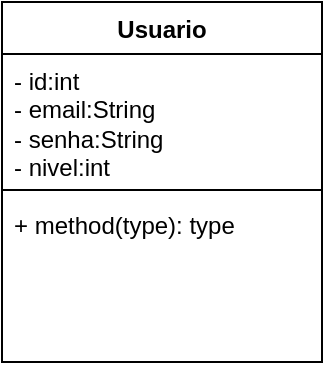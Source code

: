 <mxfile version="21.6.6" type="device">
  <diagram name="Página-1" id="gUMzxH2Ic0IWFKo4zoRV">
    <mxGraphModel dx="1674" dy="758" grid="1" gridSize="10" guides="1" tooltips="1" connect="1" arrows="1" fold="1" page="1" pageScale="1" pageWidth="827" pageHeight="1169" math="0" shadow="0">
      <root>
        <mxCell id="0" />
        <mxCell id="1" parent="0" />
        <mxCell id="h9uyjA-Rytjo3PPvnA2Y-1" value="Usuario" style="swimlane;fontStyle=1;align=center;verticalAlign=top;childLayout=stackLayout;horizontal=1;startSize=26;horizontalStack=0;resizeParent=1;resizeParentMax=0;resizeLast=0;collapsible=1;marginBottom=0;whiteSpace=wrap;html=1;" vertex="1" parent="1">
          <mxGeometry y="10" width="160" height="180" as="geometry" />
        </mxCell>
        <mxCell id="h9uyjA-Rytjo3PPvnA2Y-2" value="- id:int&lt;br&gt;- email:String&lt;br&gt;- senha:String&lt;br&gt;- nivel:int" style="text;strokeColor=none;fillColor=none;align=left;verticalAlign=top;spacingLeft=4;spacingRight=4;overflow=hidden;rotatable=0;points=[[0,0.5],[1,0.5]];portConstraint=eastwest;whiteSpace=wrap;html=1;" vertex="1" parent="h9uyjA-Rytjo3PPvnA2Y-1">
          <mxGeometry y="26" width="160" height="64" as="geometry" />
        </mxCell>
        <mxCell id="h9uyjA-Rytjo3PPvnA2Y-3" value="" style="line;strokeWidth=1;fillColor=none;align=left;verticalAlign=middle;spacingTop=-1;spacingLeft=3;spacingRight=3;rotatable=0;labelPosition=right;points=[];portConstraint=eastwest;strokeColor=inherit;" vertex="1" parent="h9uyjA-Rytjo3PPvnA2Y-1">
          <mxGeometry y="90" width="160" height="8" as="geometry" />
        </mxCell>
        <mxCell id="h9uyjA-Rytjo3PPvnA2Y-4" value="+ method(type): type" style="text;strokeColor=none;fillColor=none;align=left;verticalAlign=top;spacingLeft=4;spacingRight=4;overflow=hidden;rotatable=0;points=[[0,0.5],[1,0.5]];portConstraint=eastwest;whiteSpace=wrap;html=1;" vertex="1" parent="h9uyjA-Rytjo3PPvnA2Y-1">
          <mxGeometry y="98" width="160" height="82" as="geometry" />
        </mxCell>
      </root>
    </mxGraphModel>
  </diagram>
</mxfile>

